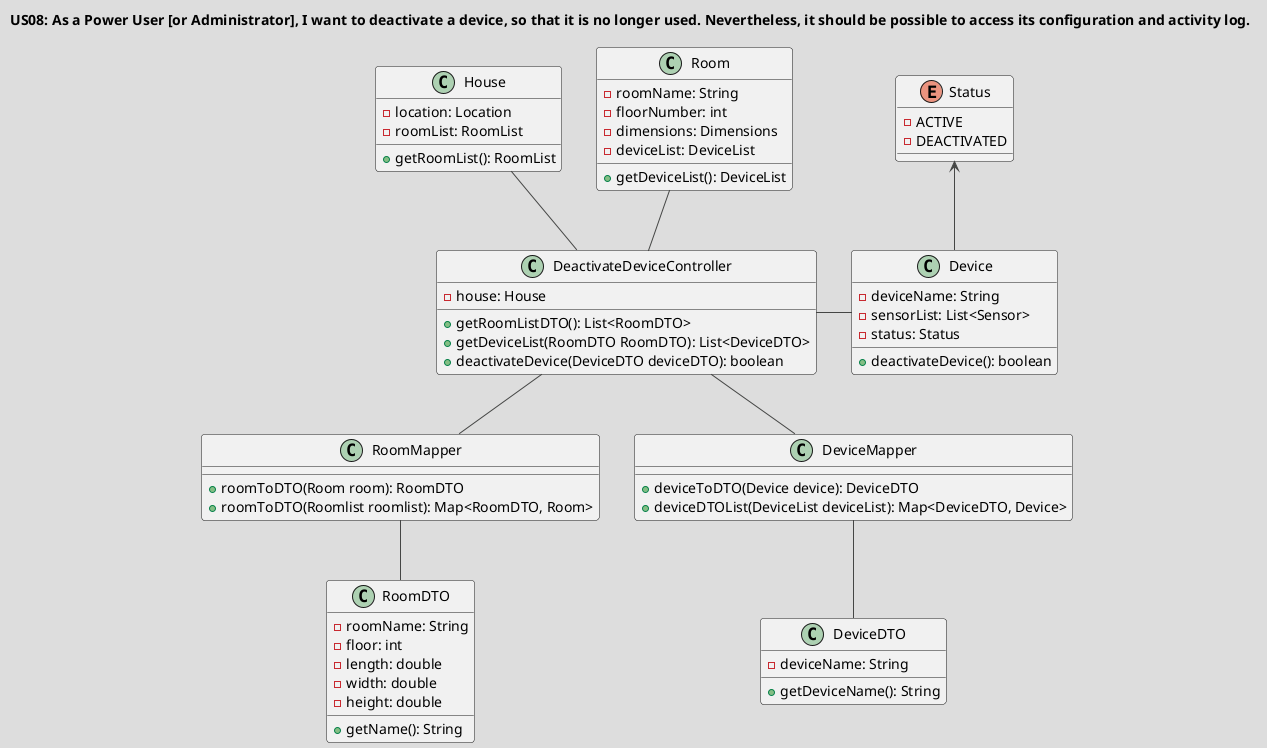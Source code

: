 @startuml
title US08: As a Power User [or Administrator], I want to deactivate a device, so that it is no longer used. Nevertheless, it should be possible to access its configuration and activity log.
!theme toy

class DeactivateDeviceController {
  -house: House
  +getRoomListDTO(): List<RoomDTO>
  +getDeviceList(RoomDTO RoomDTO): List<DeviceDTO>
  +deactivateDevice(DeviceDTO deviceDTO): boolean
}

class RoomDTO {
  -roomName: String
  -floor: int
  -length: double
  -width: double
  -height: double
  +getName(): String
}

class RoomMapper {
  +roomToDTO(Room room): RoomDTO
  +roomToDTO(Roomlist roomlist): Map<RoomDTO, Room>

}

class DeviceDTO {
  -deviceName: String
  +getDeviceName(): String
}

class DeviceMapper {
  +deviceToDTO(Device device): DeviceDTO
  +deviceDTOList(DeviceList deviceList): Map<DeviceDTO, Device>
}

class House {
  -location: Location
  -roomList: RoomList
  +getRoomList(): RoomList
  }

class Room {
  -roomName: String
  -floorNumber: int
  -dimensions: Dimensions
  -deviceList: DeviceList
  +getDeviceList(): DeviceList
  }

class Device {
   -deviceName: String
   -sensorList: List<Sensor>
   -status: Status
   +deactivateDevice(): boolean
}

enum Status {
 - ACTIVE
 - DEACTIVATED
}

House -- DeactivateDeviceController
Room -- DeactivateDeviceController
RoomMapper -- RoomDTO
DeactivateDeviceController -- RoomMapper
DeactivateDeviceController -- DeviceMapper
DeviceMapper -- DeviceDTO
DeactivateDeviceController - Device
Status <-- Device

@enduml